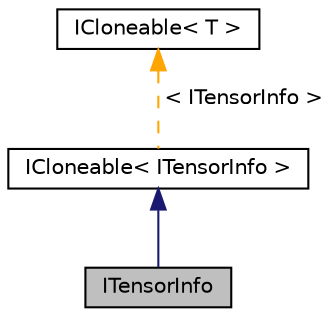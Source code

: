 digraph "ITensorInfo"
{
 // LATEX_PDF_SIZE
  edge [fontname="Helvetica",fontsize="10",labelfontname="Helvetica",labelfontsize="10"];
  node [fontname="Helvetica",fontsize="10",shape=record];
  Node1 [label="ITensorInfo",height=0.2,width=0.4,color="black", fillcolor="grey75", style="filled", fontcolor="black",tooltip="Store the tensor's metadata."];
  Node2 -> Node1 [dir="back",color="midnightblue",fontsize="10",style="solid",fontname="Helvetica"];
  Node2 [label="ICloneable\< ITensorInfo \>",height=0.2,width=0.4,color="black", fillcolor="white", style="filled",URL="$classarm__compute_1_1misc_1_1_i_cloneable.xhtml",tooltip=" "];
  Node3 -> Node2 [dir="back",color="orange",fontsize="10",style="dashed",label=" \< ITensorInfo \>" ,fontname="Helvetica"];
  Node3 [label="ICloneable\< T \>",height=0.2,width=0.4,color="black", fillcolor="white", style="filled",URL="$classarm__compute_1_1misc_1_1_i_cloneable.xhtml",tooltip="Clonable Interface."];
}
